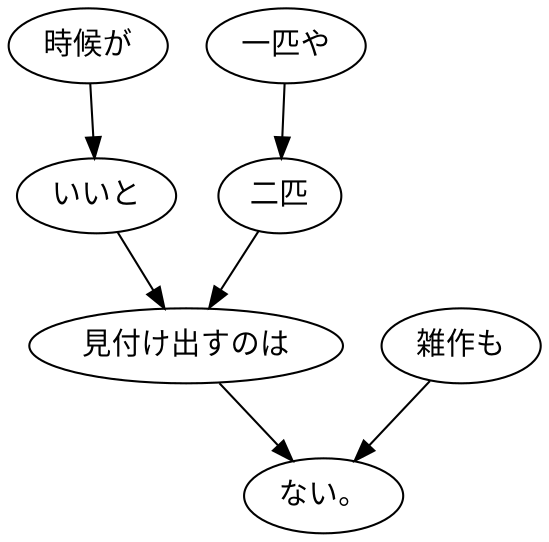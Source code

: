 digraph graph3967 {
	node0 [label="時候が"];
	node1 [label="いいと"];
	node2 [label="一匹や"];
	node3 [label="二匹"];
	node4 [label="見付け出すのは"];
	node5 [label="雑作も"];
	node6 [label="ない。"];
	node0 -> node1;
	node1 -> node4;
	node2 -> node3;
	node3 -> node4;
	node4 -> node6;
	node5 -> node6;
}
